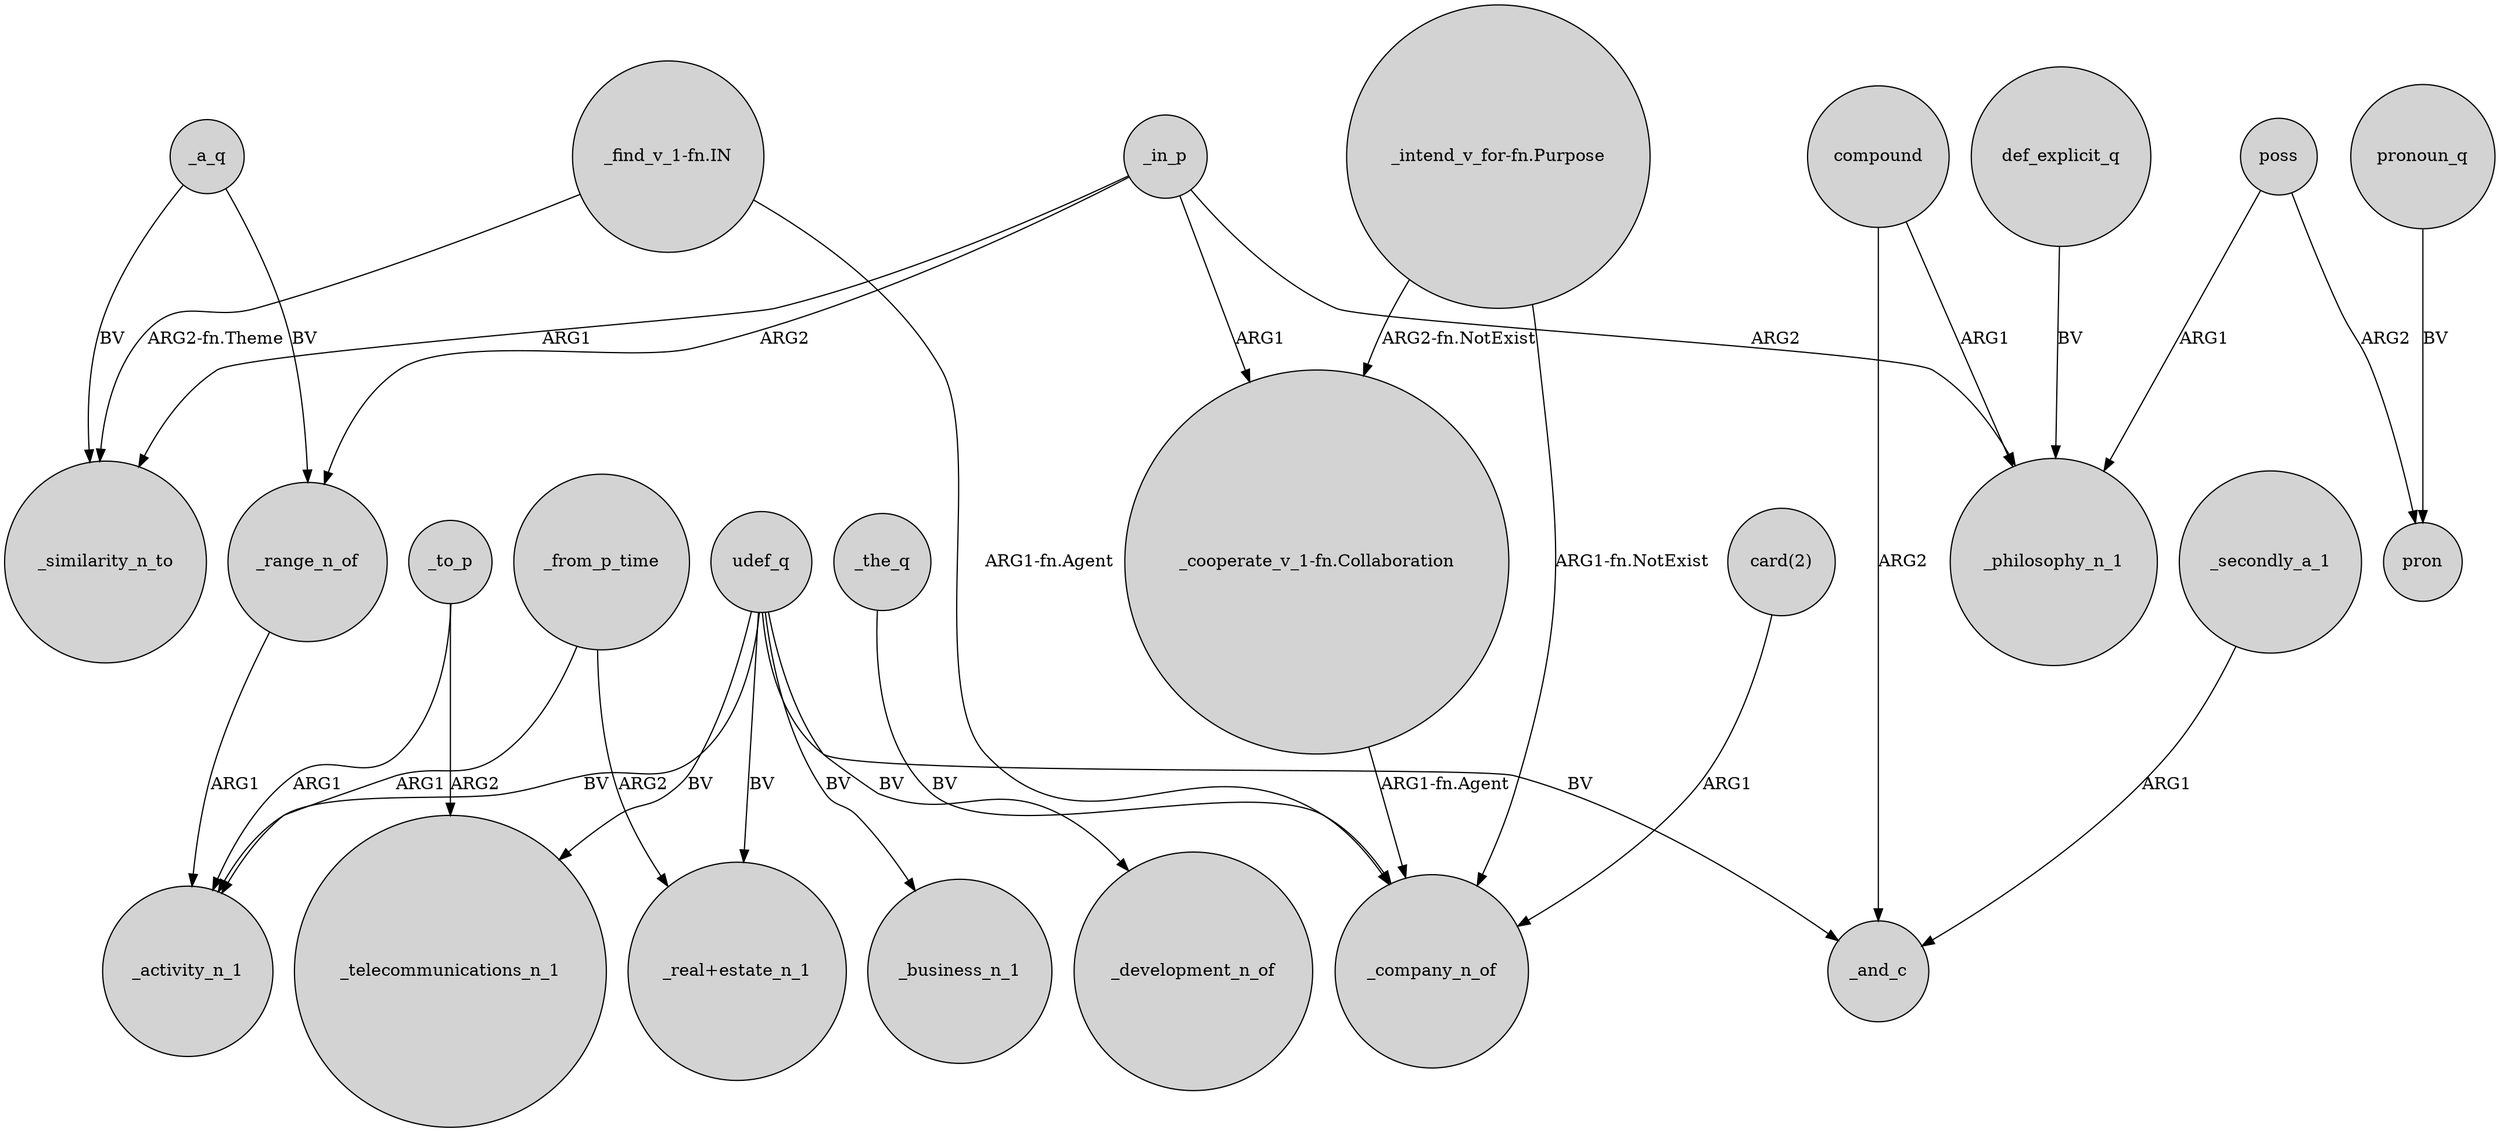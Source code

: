 digraph {
	node [shape=circle style=filled]
	_to_p -> _telecommunications_n_1 [label=ARG2]
	_in_p -> _similarity_n_to [label=ARG1]
	_from_p_time -> _activity_n_1 [label=ARG1]
	poss -> pron [label=ARG2]
	udef_q -> _activity_n_1 [label=BV]
	_range_n_of -> _activity_n_1 [label=ARG1]
	def_explicit_q -> _philosophy_n_1 [label=BV]
	_secondly_a_1 -> _and_c [label=ARG1]
	_in_p -> _range_n_of [label=ARG2]
	_the_q -> _company_n_of [label=BV]
	_in_p -> _philosophy_n_1 [label=ARG2]
	_a_q -> _range_n_of [label=BV]
	pronoun_q -> pron [label=BV]
	_in_p -> "_cooperate_v_1-fn.Collaboration" [label=ARG1]
	_to_p -> _activity_n_1 [label=ARG1]
	compound -> _and_c [label=ARG2]
	_from_p_time -> "_real+estate_n_1" [label=ARG2]
	"_find_v_1-fn.IN" -> _similarity_n_to [label="ARG2-fn.Theme"]
	"_find_v_1-fn.IN" -> _company_n_of [label="ARG1-fn.Agent"]
	_a_q -> _similarity_n_to [label=BV]
	"_intend_v_for-fn.Purpose" -> _company_n_of [label="ARG1-fn.NotExist"]
	udef_q -> "_real+estate_n_1" [label=BV]
	"_cooperate_v_1-fn.Collaboration" -> _company_n_of [label="ARG1-fn.Agent"]
	compound -> _philosophy_n_1 [label=ARG1]
	udef_q -> _telecommunications_n_1 [label=BV]
	udef_q -> _development_n_of [label=BV]
	"_intend_v_for-fn.Purpose" -> "_cooperate_v_1-fn.Collaboration" [label="ARG2-fn.NotExist"]
	"card(2)" -> _company_n_of [label=ARG1]
	udef_q -> _business_n_1 [label=BV]
	udef_q -> _and_c [label=BV]
	poss -> _philosophy_n_1 [label=ARG1]
}
